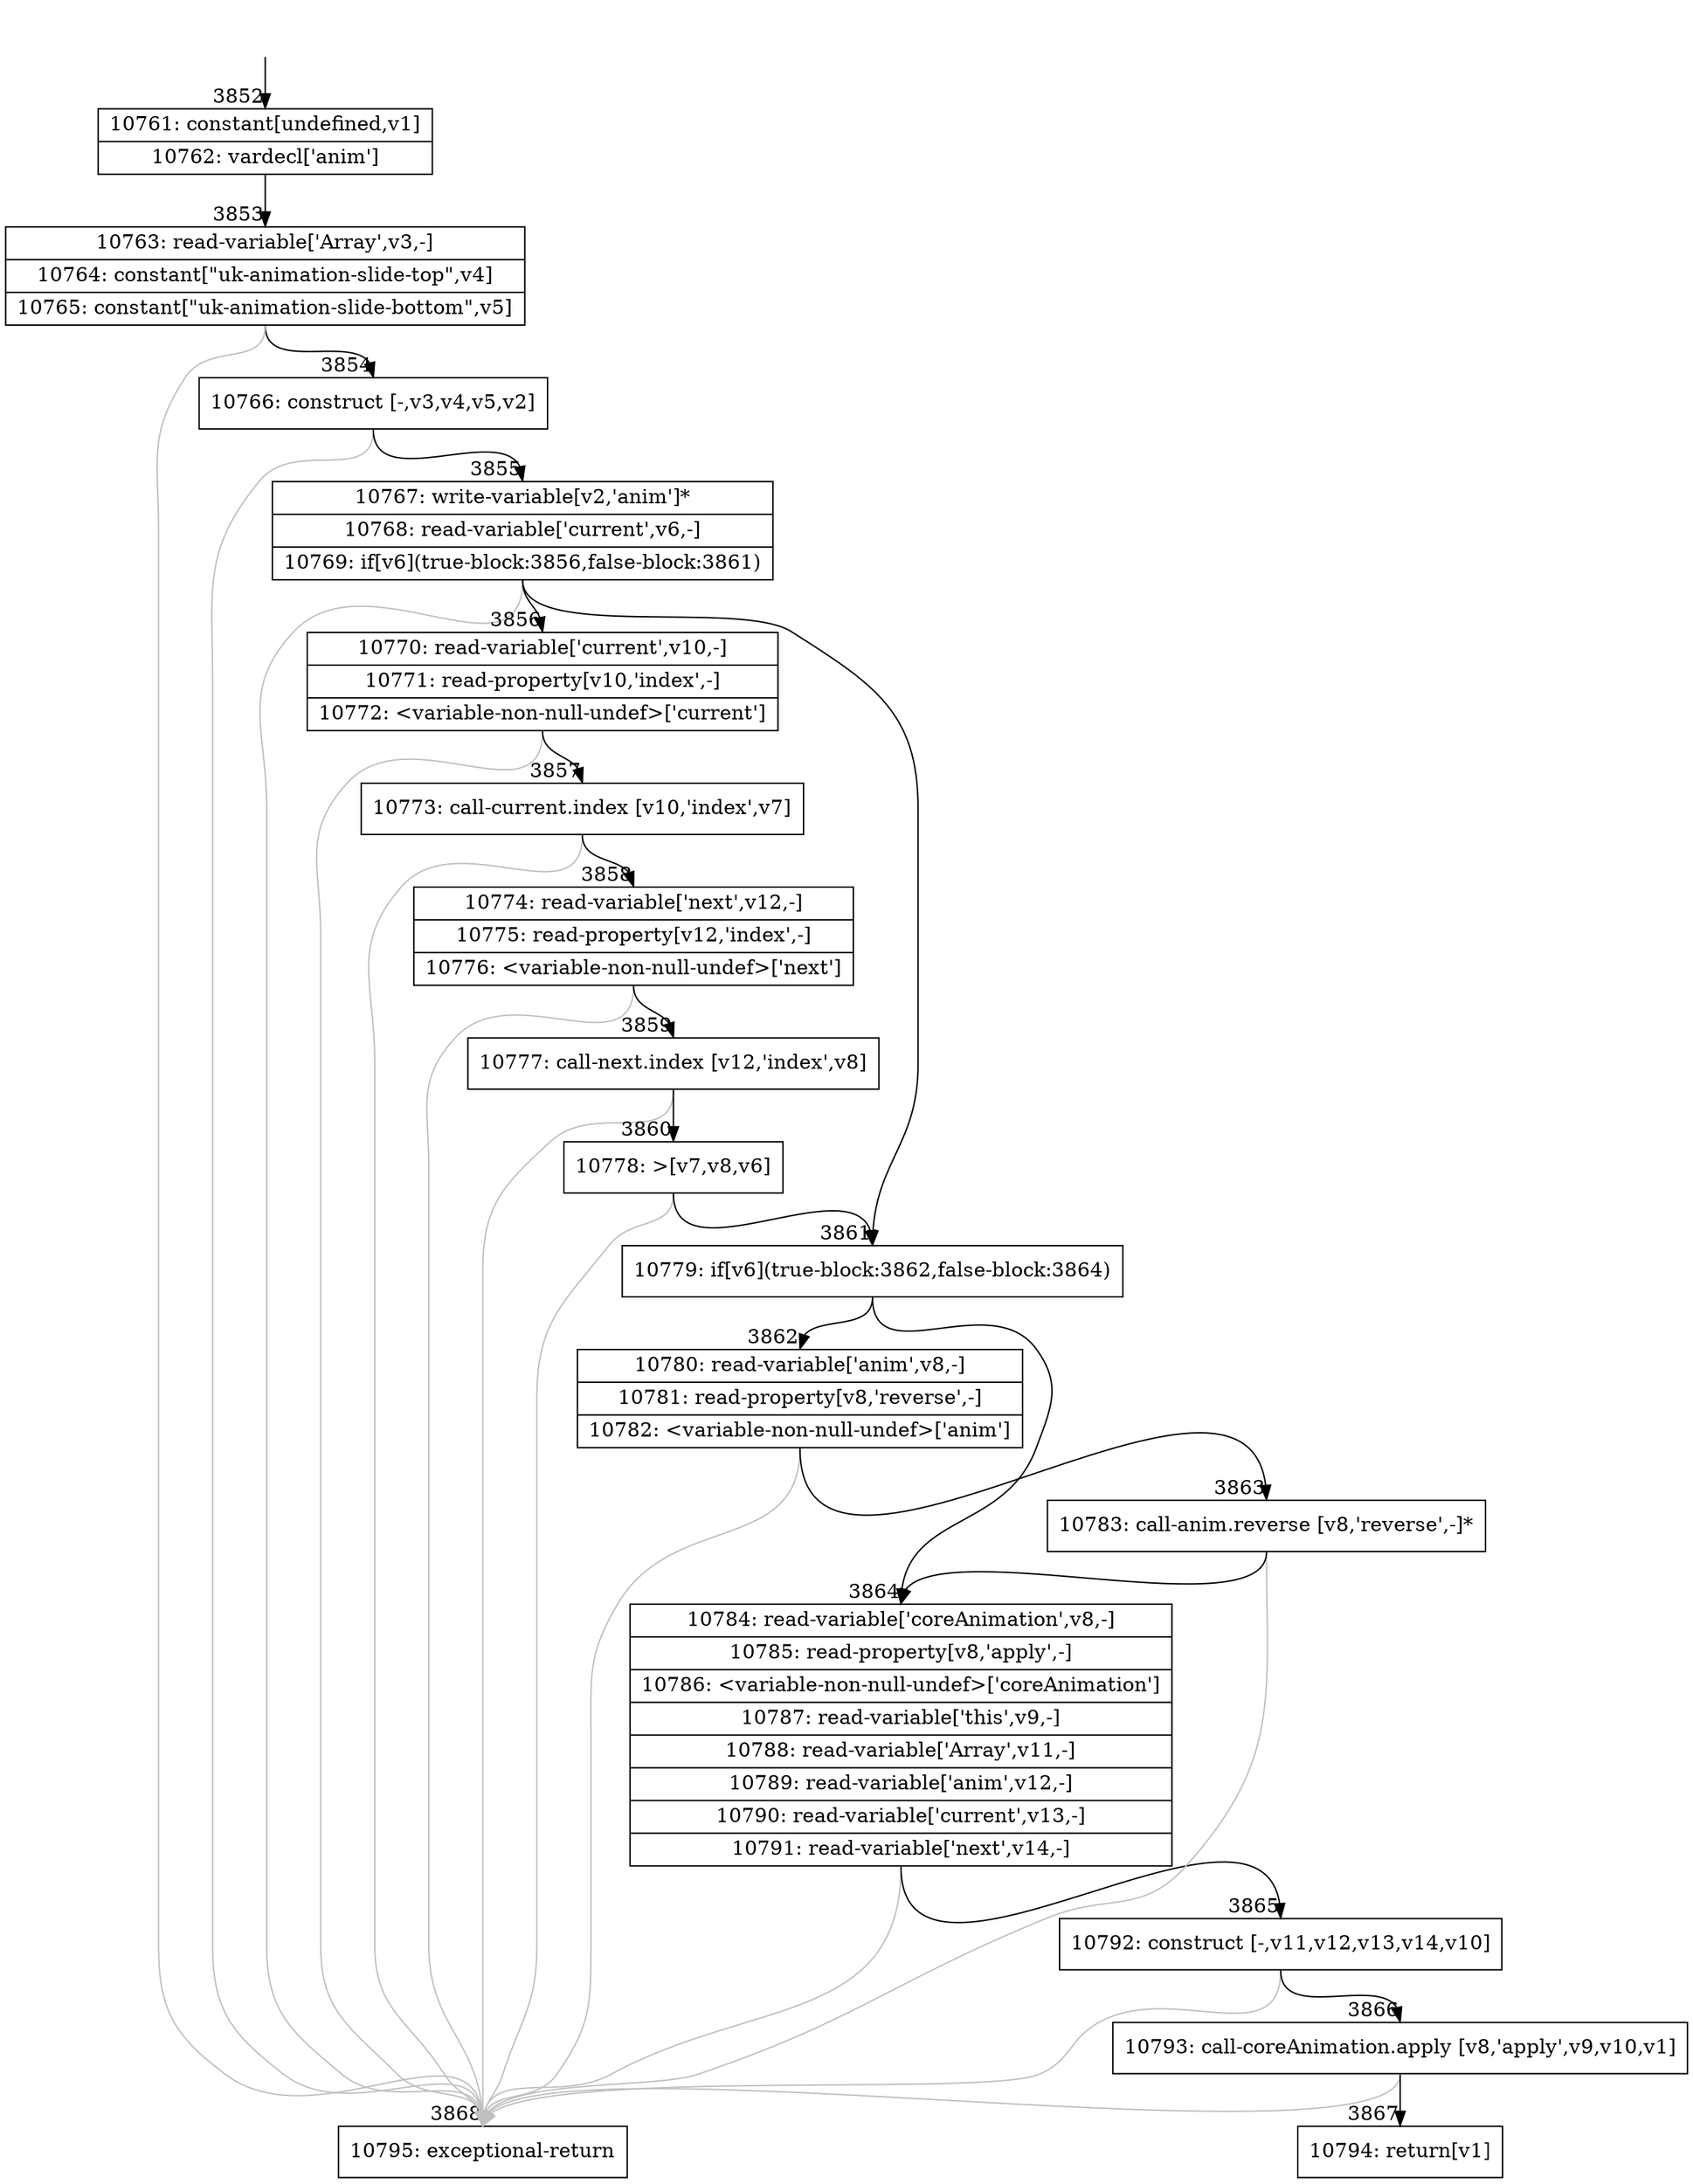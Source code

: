 digraph {
rankdir="TD"
BB_entry287[shape=none,label=""];
BB_entry287 -> BB3852 [tailport=s, headport=n, headlabel="    3852"]
BB3852 [shape=record label="{10761: constant[undefined,v1]|10762: vardecl['anim']}" ] 
BB3852 -> BB3853 [tailport=s, headport=n, headlabel="      3853"]
BB3853 [shape=record label="{10763: read-variable['Array',v3,-]|10764: constant[\"uk-animation-slide-top\",v4]|10765: constant[\"uk-animation-slide-bottom\",v5]}" ] 
BB3853 -> BB3854 [tailport=s, headport=n, headlabel="      3854"]
BB3853 -> BB3868 [tailport=s, headport=n, color=gray, headlabel="      3868"]
BB3854 [shape=record label="{10766: construct [-,v3,v4,v5,v2]}" ] 
BB3854 -> BB3855 [tailport=s, headport=n, headlabel="      3855"]
BB3854 -> BB3868 [tailport=s, headport=n, color=gray]
BB3855 [shape=record label="{10767: write-variable[v2,'anim']*|10768: read-variable['current',v6,-]|10769: if[v6](true-block:3856,false-block:3861)}" ] 
BB3855 -> BB3861 [tailport=s, headport=n, headlabel="      3861"]
BB3855 -> BB3856 [tailport=s, headport=n, headlabel="      3856"]
BB3855 -> BB3868 [tailport=s, headport=n, color=gray]
BB3856 [shape=record label="{10770: read-variable['current',v10,-]|10771: read-property[v10,'index',-]|10772: \<variable-non-null-undef\>['current']}" ] 
BB3856 -> BB3857 [tailport=s, headport=n, headlabel="      3857"]
BB3856 -> BB3868 [tailport=s, headport=n, color=gray]
BB3857 [shape=record label="{10773: call-current.index [v10,'index',v7]}" ] 
BB3857 -> BB3858 [tailport=s, headport=n, headlabel="      3858"]
BB3857 -> BB3868 [tailport=s, headport=n, color=gray]
BB3858 [shape=record label="{10774: read-variable['next',v12,-]|10775: read-property[v12,'index',-]|10776: \<variable-non-null-undef\>['next']}" ] 
BB3858 -> BB3859 [tailport=s, headport=n, headlabel="      3859"]
BB3858 -> BB3868 [tailport=s, headport=n, color=gray]
BB3859 [shape=record label="{10777: call-next.index [v12,'index',v8]}" ] 
BB3859 -> BB3860 [tailport=s, headport=n, headlabel="      3860"]
BB3859 -> BB3868 [tailport=s, headport=n, color=gray]
BB3860 [shape=record label="{10778: \>[v7,v8,v6]}" ] 
BB3860 -> BB3861 [tailport=s, headport=n]
BB3860 -> BB3868 [tailport=s, headport=n, color=gray]
BB3861 [shape=record label="{10779: if[v6](true-block:3862,false-block:3864)}" ] 
BB3861 -> BB3862 [tailport=s, headport=n, headlabel="      3862"]
BB3861 -> BB3864 [tailport=s, headport=n, headlabel="      3864"]
BB3862 [shape=record label="{10780: read-variable['anim',v8,-]|10781: read-property[v8,'reverse',-]|10782: \<variable-non-null-undef\>['anim']}" ] 
BB3862 -> BB3863 [tailport=s, headport=n, headlabel="      3863"]
BB3862 -> BB3868 [tailport=s, headport=n, color=gray]
BB3863 [shape=record label="{10783: call-anim.reverse [v8,'reverse',-]*}" ] 
BB3863 -> BB3864 [tailport=s, headport=n]
BB3863 -> BB3868 [tailport=s, headport=n, color=gray]
BB3864 [shape=record label="{10784: read-variable['coreAnimation',v8,-]|10785: read-property[v8,'apply',-]|10786: \<variable-non-null-undef\>['coreAnimation']|10787: read-variable['this',v9,-]|10788: read-variable['Array',v11,-]|10789: read-variable['anim',v12,-]|10790: read-variable['current',v13,-]|10791: read-variable['next',v14,-]}" ] 
BB3864 -> BB3865 [tailport=s, headport=n, headlabel="      3865"]
BB3864 -> BB3868 [tailport=s, headport=n, color=gray]
BB3865 [shape=record label="{10792: construct [-,v11,v12,v13,v14,v10]}" ] 
BB3865 -> BB3866 [tailport=s, headport=n, headlabel="      3866"]
BB3865 -> BB3868 [tailport=s, headport=n, color=gray]
BB3866 [shape=record label="{10793: call-coreAnimation.apply [v8,'apply',v9,v10,v1]}" ] 
BB3866 -> BB3867 [tailport=s, headport=n, headlabel="      3867"]
BB3866 -> BB3868 [tailport=s, headport=n, color=gray]
BB3867 [shape=record label="{10794: return[v1]}" ] 
BB3868 [shape=record label="{10795: exceptional-return}" ] 
//#$~ 2959
}
